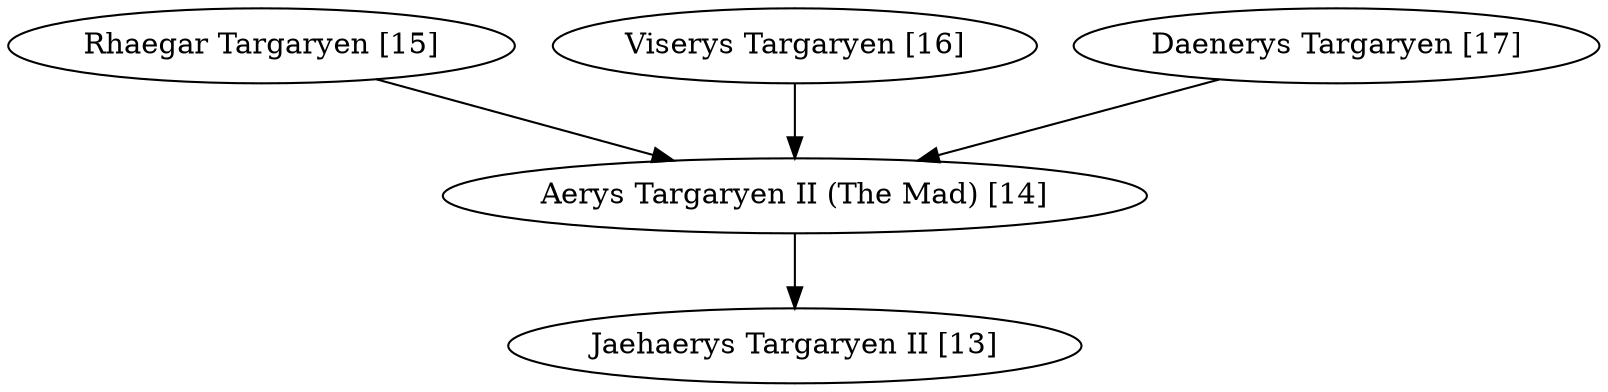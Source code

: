 digraph FamilyTree
{
  "Aerys Targaryen II (The Mad) [14]" -> "Jaehaerys Targaryen II [13]";
  "Rhaegar Targaryen [15]" -> "Aerys Targaryen II (The Mad) [14]";
  "Viserys Targaryen [16]" -> "Aerys Targaryen II (The Mad) [14]";
  "Daenerys Targaryen [17]" -> "Aerys Targaryen II (The Mad) [14]";
}
